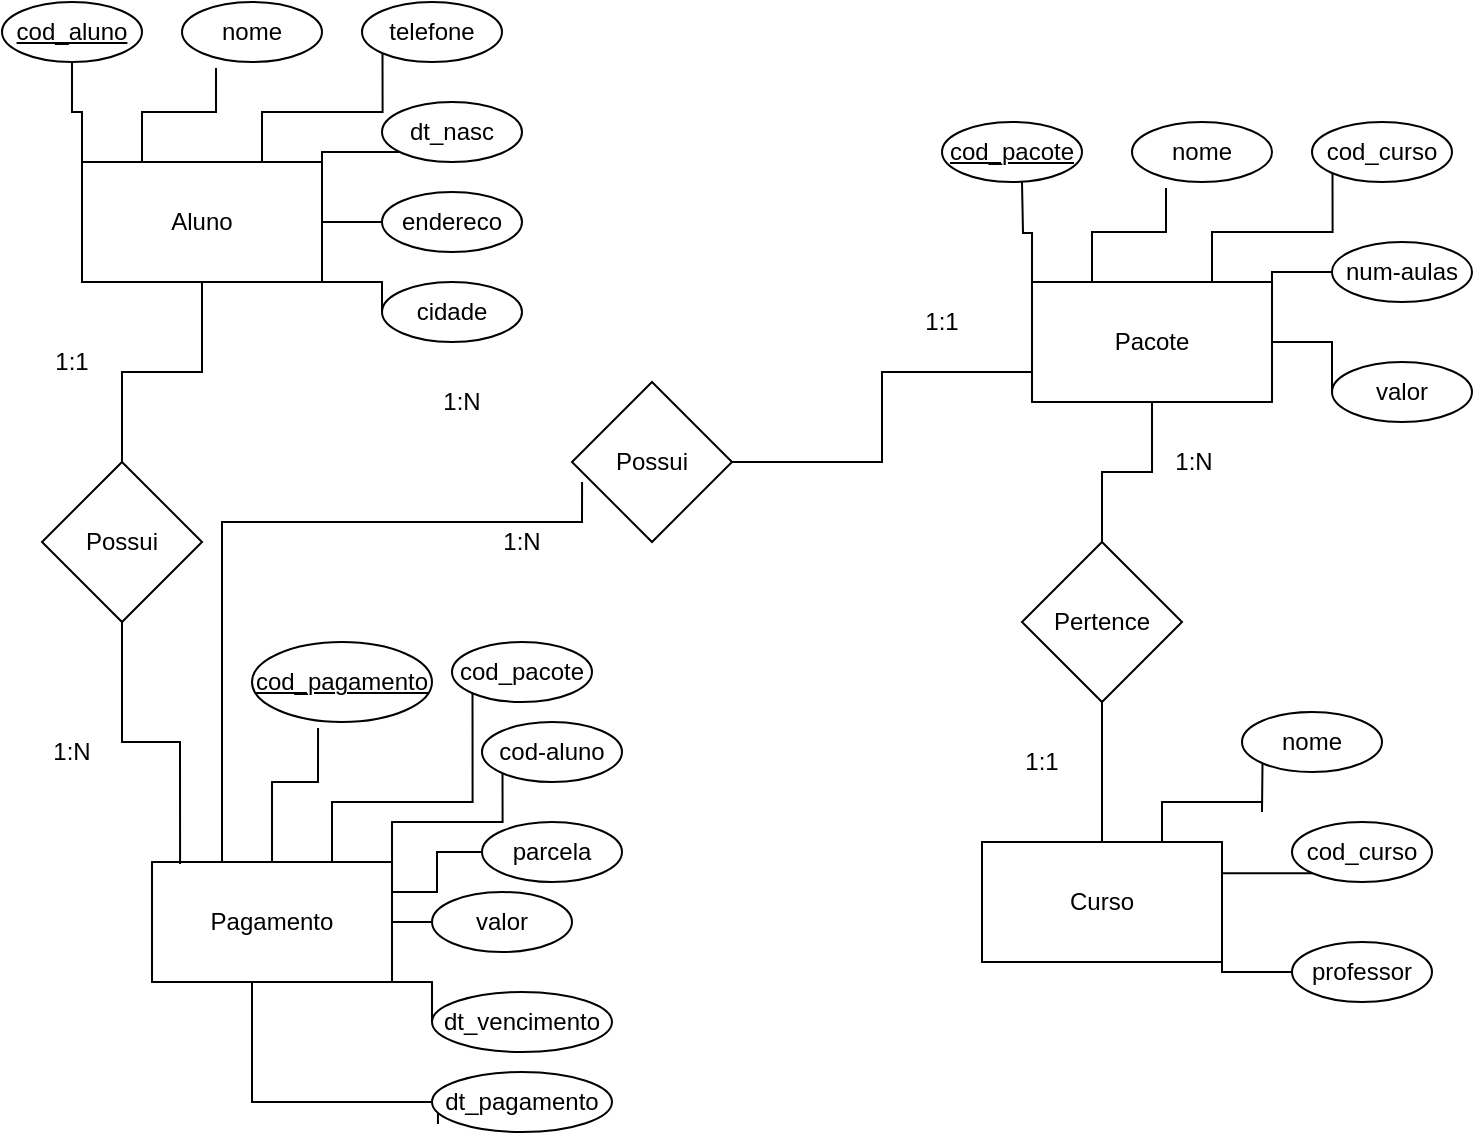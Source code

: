 <mxfile version="13.7.8" type="github">
  <diagram id="_ZvUenOvZR4Q5HsoNTDT" name="Page-1">
    <mxGraphModel dx="868" dy="401" grid="1" gridSize="10" guides="1" tooltips="1" connect="1" arrows="1" fold="1" page="1" pageScale="1" pageWidth="827" pageHeight="1169" math="0" shadow="0">
      <root>
        <mxCell id="0" />
        <mxCell id="1" parent="0" />
        <mxCell id="aT-8N7bvkEBbdMjWkv3w-8" style="edgeStyle=orthogonalEdgeStyle;rounded=0;orthogonalLoop=1;jettySize=auto;html=1;exitX=0;exitY=0;exitDx=0;exitDy=0;entryX=0.5;entryY=1;entryDx=0;entryDy=0;endArrow=none;endFill=0;" edge="1" parent="1" source="aT-8N7bvkEBbdMjWkv3w-1" target="aT-8N7bvkEBbdMjWkv3w-5">
          <mxGeometry relative="1" as="geometry" />
        </mxCell>
        <mxCell id="aT-8N7bvkEBbdMjWkv3w-9" style="edgeStyle=orthogonalEdgeStyle;rounded=0;orthogonalLoop=1;jettySize=auto;html=1;exitX=0.25;exitY=0;exitDx=0;exitDy=0;entryX=0.243;entryY=1.1;entryDx=0;entryDy=0;entryPerimeter=0;endArrow=none;endFill=0;" edge="1" parent="1" source="aT-8N7bvkEBbdMjWkv3w-1" target="aT-8N7bvkEBbdMjWkv3w-6">
          <mxGeometry relative="1" as="geometry" />
        </mxCell>
        <mxCell id="aT-8N7bvkEBbdMjWkv3w-14" style="edgeStyle=orthogonalEdgeStyle;rounded=0;orthogonalLoop=1;jettySize=auto;html=1;exitX=0.75;exitY=0;exitDx=0;exitDy=0;entryX=0;entryY=1;entryDx=0;entryDy=0;endArrow=none;endFill=0;" edge="1" parent="1" source="aT-8N7bvkEBbdMjWkv3w-1" target="aT-8N7bvkEBbdMjWkv3w-10">
          <mxGeometry relative="1" as="geometry" />
        </mxCell>
        <mxCell id="aT-8N7bvkEBbdMjWkv3w-15" style="edgeStyle=orthogonalEdgeStyle;rounded=0;orthogonalLoop=1;jettySize=auto;html=1;exitX=1;exitY=0;exitDx=0;exitDy=0;endArrow=none;endFill=0;" edge="1" parent="1" source="aT-8N7bvkEBbdMjWkv3w-1" target="aT-8N7bvkEBbdMjWkv3w-11">
          <mxGeometry relative="1" as="geometry">
            <Array as="points">
              <mxPoint x="180" y="95" />
            </Array>
          </mxGeometry>
        </mxCell>
        <mxCell id="aT-8N7bvkEBbdMjWkv3w-16" style="edgeStyle=orthogonalEdgeStyle;rounded=0;orthogonalLoop=1;jettySize=auto;html=1;exitX=1;exitY=0.5;exitDx=0;exitDy=0;entryX=0;entryY=0.5;entryDx=0;entryDy=0;endArrow=none;endFill=0;" edge="1" parent="1" source="aT-8N7bvkEBbdMjWkv3w-1" target="aT-8N7bvkEBbdMjWkv3w-12">
          <mxGeometry relative="1" as="geometry" />
        </mxCell>
        <mxCell id="aT-8N7bvkEBbdMjWkv3w-17" style="edgeStyle=orthogonalEdgeStyle;rounded=0;orthogonalLoop=1;jettySize=auto;html=1;exitX=1;exitY=1;exitDx=0;exitDy=0;entryX=0;entryY=0.5;entryDx=0;entryDy=0;endArrow=none;endFill=0;" edge="1" parent="1" source="aT-8N7bvkEBbdMjWkv3w-1" target="aT-8N7bvkEBbdMjWkv3w-13">
          <mxGeometry relative="1" as="geometry" />
        </mxCell>
        <mxCell id="aT-8N7bvkEBbdMjWkv3w-1" value="Aluno" style="rounded=0;whiteSpace=wrap;html=1;" vertex="1" parent="1">
          <mxGeometry x="60" y="100" width="120" height="60" as="geometry" />
        </mxCell>
        <mxCell id="aT-8N7bvkEBbdMjWkv3w-5" value="&lt;u&gt;cod_aluno&lt;/u&gt;" style="ellipse;whiteSpace=wrap;html=1;" vertex="1" parent="1">
          <mxGeometry x="20" y="20" width="70" height="30" as="geometry" />
        </mxCell>
        <mxCell id="aT-8N7bvkEBbdMjWkv3w-6" value="nome" style="ellipse;whiteSpace=wrap;html=1;" vertex="1" parent="1">
          <mxGeometry x="110" y="20" width="70" height="30" as="geometry" />
        </mxCell>
        <mxCell id="aT-8N7bvkEBbdMjWkv3w-10" value="telefone" style="ellipse;whiteSpace=wrap;html=1;" vertex="1" parent="1">
          <mxGeometry x="200" y="20" width="70" height="30" as="geometry" />
        </mxCell>
        <mxCell id="aT-8N7bvkEBbdMjWkv3w-11" value="dt_nasc" style="ellipse;whiteSpace=wrap;html=1;" vertex="1" parent="1">
          <mxGeometry x="210" y="70" width="70" height="30" as="geometry" />
        </mxCell>
        <mxCell id="aT-8N7bvkEBbdMjWkv3w-12" value="endereco" style="ellipse;whiteSpace=wrap;html=1;" vertex="1" parent="1">
          <mxGeometry x="210" y="115" width="70" height="30" as="geometry" />
        </mxCell>
        <mxCell id="aT-8N7bvkEBbdMjWkv3w-13" value="cidade" style="ellipse;whiteSpace=wrap;html=1;" vertex="1" parent="1">
          <mxGeometry x="210" y="160" width="70" height="30" as="geometry" />
        </mxCell>
        <mxCell id="aT-8N7bvkEBbdMjWkv3w-23" style="edgeStyle=orthogonalEdgeStyle;rounded=0;orthogonalLoop=1;jettySize=auto;html=1;exitX=1;exitY=0.5;exitDx=0;exitDy=0;entryX=0;entryY=0.5;entryDx=0;entryDy=0;endArrow=none;endFill=0;" edge="1" parent="1" source="aT-8N7bvkEBbdMjWkv3w-25" target="aT-8N7bvkEBbdMjWkv3w-29">
          <mxGeometry relative="1" as="geometry" />
        </mxCell>
        <mxCell id="aT-8N7bvkEBbdMjWkv3w-24" style="edgeStyle=orthogonalEdgeStyle;rounded=0;orthogonalLoop=1;jettySize=auto;html=1;exitX=1;exitY=1;exitDx=0;exitDy=0;entryX=0;entryY=0.5;entryDx=0;entryDy=0;endArrow=none;endFill=0;" edge="1" parent="1" source="aT-8N7bvkEBbdMjWkv3w-25" target="aT-8N7bvkEBbdMjWkv3w-30">
          <mxGeometry relative="1" as="geometry" />
        </mxCell>
        <mxCell id="aT-8N7bvkEBbdMjWkv3w-35" style="edgeStyle=orthogonalEdgeStyle;rounded=0;orthogonalLoop=1;jettySize=auto;html=1;exitX=0.5;exitY=1;exitDx=0;exitDy=0;entryX=0.033;entryY=0.867;entryDx=0;entryDy=0;entryPerimeter=0;endArrow=none;endFill=0;" edge="1" parent="1" source="aT-8N7bvkEBbdMjWkv3w-25" target="aT-8N7bvkEBbdMjWkv3w-34">
          <mxGeometry relative="1" as="geometry">
            <Array as="points">
              <mxPoint x="145" y="570" />
              <mxPoint x="238" y="570" />
            </Array>
          </mxGeometry>
        </mxCell>
        <mxCell id="aT-8N7bvkEBbdMjWkv3w-61" style="edgeStyle=orthogonalEdgeStyle;rounded=0;orthogonalLoop=1;jettySize=auto;html=1;exitX=1;exitY=0.25;exitDx=0;exitDy=0;entryX=0;entryY=0.5;entryDx=0;entryDy=0;endArrow=none;endFill=0;" edge="1" parent="1" source="aT-8N7bvkEBbdMjWkv3w-25" target="aT-8N7bvkEBbdMjWkv3w-28">
          <mxGeometry relative="1" as="geometry" />
        </mxCell>
        <mxCell id="aT-8N7bvkEBbdMjWkv3w-62" style="edgeStyle=orthogonalEdgeStyle;rounded=0;orthogonalLoop=1;jettySize=auto;html=1;exitX=1;exitY=0;exitDx=0;exitDy=0;entryX=0;entryY=1;entryDx=0;entryDy=0;endArrow=none;endFill=0;" edge="1" parent="1" source="aT-8N7bvkEBbdMjWkv3w-25" target="aT-8N7bvkEBbdMjWkv3w-27">
          <mxGeometry relative="1" as="geometry" />
        </mxCell>
        <mxCell id="aT-8N7bvkEBbdMjWkv3w-63" style="edgeStyle=orthogonalEdgeStyle;rounded=0;orthogonalLoop=1;jettySize=auto;html=1;exitX=0.75;exitY=0;exitDx=0;exitDy=0;entryX=0;entryY=1;entryDx=0;entryDy=0;endArrow=none;endFill=0;" edge="1" parent="1" source="aT-8N7bvkEBbdMjWkv3w-25" target="aT-8N7bvkEBbdMjWkv3w-26">
          <mxGeometry relative="1" as="geometry">
            <Array as="points">
              <mxPoint x="185" y="420" />
              <mxPoint x="255" y="420" />
            </Array>
          </mxGeometry>
        </mxCell>
        <mxCell id="aT-8N7bvkEBbdMjWkv3w-64" style="edgeStyle=orthogonalEdgeStyle;rounded=0;orthogonalLoop=1;jettySize=auto;html=1;exitX=0.5;exitY=0;exitDx=0;exitDy=0;entryX=0.367;entryY=1.075;entryDx=0;entryDy=0;entryPerimeter=0;endArrow=none;endFill=0;" edge="1" parent="1" source="aT-8N7bvkEBbdMjWkv3w-25" target="aT-8N7bvkEBbdMjWkv3w-33">
          <mxGeometry relative="1" as="geometry">
            <Array as="points">
              <mxPoint x="155" y="410" />
              <mxPoint x="178" y="410" />
            </Array>
          </mxGeometry>
        </mxCell>
        <mxCell id="aT-8N7bvkEBbdMjWkv3w-79" style="edgeStyle=orthogonalEdgeStyle;rounded=0;orthogonalLoop=1;jettySize=auto;html=1;exitX=0.25;exitY=0;exitDx=0;exitDy=0;entryX=0.063;entryY=0.625;entryDx=0;entryDy=0;entryPerimeter=0;endArrow=none;endFill=0;" edge="1" parent="1" source="aT-8N7bvkEBbdMjWkv3w-25" target="aT-8N7bvkEBbdMjWkv3w-70">
          <mxGeometry relative="1" as="geometry">
            <Array as="points">
              <mxPoint x="130" y="450" />
              <mxPoint x="130" y="280" />
              <mxPoint x="310" y="280" />
            </Array>
          </mxGeometry>
        </mxCell>
        <mxCell id="aT-8N7bvkEBbdMjWkv3w-25" value="Pagamento" style="rounded=0;whiteSpace=wrap;html=1;" vertex="1" parent="1">
          <mxGeometry x="95" y="450" width="120" height="60" as="geometry" />
        </mxCell>
        <mxCell id="aT-8N7bvkEBbdMjWkv3w-26" value="cod_pacote" style="ellipse;whiteSpace=wrap;html=1;" vertex="1" parent="1">
          <mxGeometry x="245" y="340" width="70" height="30" as="geometry" />
        </mxCell>
        <mxCell id="aT-8N7bvkEBbdMjWkv3w-27" value="cod-aluno" style="ellipse;whiteSpace=wrap;html=1;" vertex="1" parent="1">
          <mxGeometry x="260" y="380" width="70" height="30" as="geometry" />
        </mxCell>
        <mxCell id="aT-8N7bvkEBbdMjWkv3w-28" value="parcela" style="ellipse;whiteSpace=wrap;html=1;" vertex="1" parent="1">
          <mxGeometry x="260" y="430" width="70" height="30" as="geometry" />
        </mxCell>
        <mxCell id="aT-8N7bvkEBbdMjWkv3w-29" value="valor" style="ellipse;whiteSpace=wrap;html=1;" vertex="1" parent="1">
          <mxGeometry x="235" y="465" width="70" height="30" as="geometry" />
        </mxCell>
        <mxCell id="aT-8N7bvkEBbdMjWkv3w-30" value="dt_vencimento" style="ellipse;whiteSpace=wrap;html=1;" vertex="1" parent="1">
          <mxGeometry x="235" y="515" width="90" height="30" as="geometry" />
        </mxCell>
        <mxCell id="aT-8N7bvkEBbdMjWkv3w-33" value="&lt;u&gt;cod_pagamento&lt;/u&gt;" style="ellipse;whiteSpace=wrap;html=1;" vertex="1" parent="1">
          <mxGeometry x="145" y="340" width="90" height="40" as="geometry" />
        </mxCell>
        <mxCell id="aT-8N7bvkEBbdMjWkv3w-34" value="dt_pagamento" style="ellipse;whiteSpace=wrap;html=1;" vertex="1" parent="1">
          <mxGeometry x="235" y="555" width="90" height="30" as="geometry" />
        </mxCell>
        <mxCell id="aT-8N7bvkEBbdMjWkv3w-36" style="edgeStyle=orthogonalEdgeStyle;rounded=0;orthogonalLoop=1;jettySize=auto;html=1;exitX=0;exitY=0;exitDx=0;exitDy=0;entryX=0.5;entryY=1;entryDx=0;entryDy=0;endArrow=none;endFill=0;" edge="1" parent="1" source="aT-8N7bvkEBbdMjWkv3w-42">
          <mxGeometry relative="1" as="geometry">
            <mxPoint x="530" y="110" as="targetPoint" />
          </mxGeometry>
        </mxCell>
        <mxCell id="aT-8N7bvkEBbdMjWkv3w-37" style="edgeStyle=orthogonalEdgeStyle;rounded=0;orthogonalLoop=1;jettySize=auto;html=1;exitX=0.25;exitY=0;exitDx=0;exitDy=0;entryX=0.243;entryY=1.1;entryDx=0;entryDy=0;entryPerimeter=0;endArrow=none;endFill=0;" edge="1" parent="1" source="aT-8N7bvkEBbdMjWkv3w-42" target="aT-8N7bvkEBbdMjWkv3w-43">
          <mxGeometry relative="1" as="geometry" />
        </mxCell>
        <mxCell id="aT-8N7bvkEBbdMjWkv3w-38" style="edgeStyle=orthogonalEdgeStyle;rounded=0;orthogonalLoop=1;jettySize=auto;html=1;exitX=0.75;exitY=0;exitDx=0;exitDy=0;entryX=0;entryY=1;entryDx=0;entryDy=0;endArrow=none;endFill=0;" edge="1" parent="1" source="aT-8N7bvkEBbdMjWkv3w-42" target="aT-8N7bvkEBbdMjWkv3w-44">
          <mxGeometry relative="1" as="geometry" />
        </mxCell>
        <mxCell id="aT-8N7bvkEBbdMjWkv3w-39" style="edgeStyle=orthogonalEdgeStyle;rounded=0;orthogonalLoop=1;jettySize=auto;html=1;exitX=1;exitY=0;exitDx=0;exitDy=0;endArrow=none;endFill=0;" edge="1" parent="1" source="aT-8N7bvkEBbdMjWkv3w-42" target="aT-8N7bvkEBbdMjWkv3w-45">
          <mxGeometry relative="1" as="geometry">
            <Array as="points">
              <mxPoint x="655" y="155" />
            </Array>
          </mxGeometry>
        </mxCell>
        <mxCell id="aT-8N7bvkEBbdMjWkv3w-40" style="edgeStyle=orthogonalEdgeStyle;rounded=0;orthogonalLoop=1;jettySize=auto;html=1;exitX=1;exitY=0.5;exitDx=0;exitDy=0;entryX=0;entryY=0.5;entryDx=0;entryDy=0;endArrow=none;endFill=0;" edge="1" parent="1" source="aT-8N7bvkEBbdMjWkv3w-42" target="aT-8N7bvkEBbdMjWkv3w-46">
          <mxGeometry relative="1" as="geometry" />
        </mxCell>
        <mxCell id="aT-8N7bvkEBbdMjWkv3w-42" value="Pacote" style="rounded=0;whiteSpace=wrap;html=1;" vertex="1" parent="1">
          <mxGeometry x="535" y="160" width="120" height="60" as="geometry" />
        </mxCell>
        <mxCell id="aT-8N7bvkEBbdMjWkv3w-43" value="nome" style="ellipse;whiteSpace=wrap;html=1;" vertex="1" parent="1">
          <mxGeometry x="585" y="80" width="70" height="30" as="geometry" />
        </mxCell>
        <mxCell id="aT-8N7bvkEBbdMjWkv3w-44" value="cod_curso" style="ellipse;whiteSpace=wrap;html=1;" vertex="1" parent="1">
          <mxGeometry x="675" y="80" width="70" height="30" as="geometry" />
        </mxCell>
        <mxCell id="aT-8N7bvkEBbdMjWkv3w-45" value="num-aulas" style="ellipse;whiteSpace=wrap;html=1;" vertex="1" parent="1">
          <mxGeometry x="685" y="140" width="70" height="30" as="geometry" />
        </mxCell>
        <mxCell id="aT-8N7bvkEBbdMjWkv3w-46" value="valor" style="ellipse;whiteSpace=wrap;html=1;" vertex="1" parent="1">
          <mxGeometry x="685" y="200" width="70" height="30" as="geometry" />
        </mxCell>
        <mxCell id="aT-8N7bvkEBbdMjWkv3w-48" value="&lt;u&gt;cod_pacote&lt;/u&gt;" style="ellipse;whiteSpace=wrap;html=1;" vertex="1" parent="1">
          <mxGeometry x="490" y="80" width="70" height="30" as="geometry" />
        </mxCell>
        <mxCell id="aT-8N7bvkEBbdMjWkv3w-51" style="edgeStyle=orthogonalEdgeStyle;rounded=0;orthogonalLoop=1;jettySize=auto;html=1;exitX=0.75;exitY=0;exitDx=0;exitDy=0;entryX=0;entryY=1;entryDx=0;entryDy=0;endArrow=none;endFill=0;" edge="1" parent="1" source="aT-8N7bvkEBbdMjWkv3w-54" target="aT-8N7bvkEBbdMjWkv3w-56">
          <mxGeometry relative="1" as="geometry">
            <Array as="points">
              <mxPoint x="600" y="456" />
            </Array>
          </mxGeometry>
        </mxCell>
        <mxCell id="aT-8N7bvkEBbdMjWkv3w-52" style="edgeStyle=orthogonalEdgeStyle;rounded=0;orthogonalLoop=1;jettySize=auto;html=1;exitX=1;exitY=0;exitDx=0;exitDy=0;endArrow=none;endFill=0;" edge="1" parent="1" source="aT-8N7bvkEBbdMjWkv3w-54" target="aT-8N7bvkEBbdMjWkv3w-57">
          <mxGeometry relative="1" as="geometry">
            <Array as="points">
              <mxPoint x="630" y="505" />
            </Array>
          </mxGeometry>
        </mxCell>
        <mxCell id="aT-8N7bvkEBbdMjWkv3w-60" style="edgeStyle=orthogonalEdgeStyle;rounded=0;orthogonalLoop=1;jettySize=auto;html=1;exitX=0.75;exitY=0;exitDx=0;exitDy=0;entryX=0;entryY=1;entryDx=0;entryDy=0;endArrow=none;endFill=0;" edge="1" parent="1" source="aT-8N7bvkEBbdMjWkv3w-54" target="aT-8N7bvkEBbdMjWkv3w-55">
          <mxGeometry relative="1" as="geometry" />
        </mxCell>
        <mxCell id="aT-8N7bvkEBbdMjWkv3w-54" value="Curso" style="rounded=0;whiteSpace=wrap;html=1;" vertex="1" parent="1">
          <mxGeometry x="510" y="440" width="120" height="60" as="geometry" />
        </mxCell>
        <mxCell id="aT-8N7bvkEBbdMjWkv3w-55" value="nome" style="ellipse;whiteSpace=wrap;html=1;" vertex="1" parent="1">
          <mxGeometry x="640" y="375" width="70" height="30" as="geometry" />
        </mxCell>
        <mxCell id="aT-8N7bvkEBbdMjWkv3w-56" value="cod_curso" style="ellipse;whiteSpace=wrap;html=1;" vertex="1" parent="1">
          <mxGeometry x="665" y="430" width="70" height="30" as="geometry" />
        </mxCell>
        <mxCell id="aT-8N7bvkEBbdMjWkv3w-57" value="professor" style="ellipse;whiteSpace=wrap;html=1;" vertex="1" parent="1">
          <mxGeometry x="665" y="490" width="70" height="30" as="geometry" />
        </mxCell>
        <mxCell id="aT-8N7bvkEBbdMjWkv3w-66" style="edgeStyle=orthogonalEdgeStyle;rounded=0;orthogonalLoop=1;jettySize=auto;html=1;exitX=0.5;exitY=0;exitDx=0;exitDy=0;endArrow=none;endFill=0;" edge="1" parent="1" source="aT-8N7bvkEBbdMjWkv3w-65" target="aT-8N7bvkEBbdMjWkv3w-1">
          <mxGeometry relative="1" as="geometry" />
        </mxCell>
        <mxCell id="aT-8N7bvkEBbdMjWkv3w-67" style="edgeStyle=orthogonalEdgeStyle;rounded=0;orthogonalLoop=1;jettySize=auto;html=1;exitX=0.5;exitY=1;exitDx=0;exitDy=0;endArrow=none;endFill=0;entryX=0.117;entryY=0.017;entryDx=0;entryDy=0;entryPerimeter=0;" edge="1" parent="1" source="aT-8N7bvkEBbdMjWkv3w-65" target="aT-8N7bvkEBbdMjWkv3w-25">
          <mxGeometry relative="1" as="geometry">
            <mxPoint x="110" y="440" as="targetPoint" />
          </mxGeometry>
        </mxCell>
        <mxCell id="aT-8N7bvkEBbdMjWkv3w-65" value="Possui" style="rhombus;whiteSpace=wrap;html=1;" vertex="1" parent="1">
          <mxGeometry x="40" y="250" width="80" height="80" as="geometry" />
        </mxCell>
        <mxCell id="aT-8N7bvkEBbdMjWkv3w-68" value="1:1" style="text;html=1;strokeColor=none;fillColor=none;align=center;verticalAlign=middle;whiteSpace=wrap;rounded=0;" vertex="1" parent="1">
          <mxGeometry x="35" y="190" width="40" height="20" as="geometry" />
        </mxCell>
        <mxCell id="aT-8N7bvkEBbdMjWkv3w-69" value="1:N" style="text;html=1;strokeColor=none;fillColor=none;align=center;verticalAlign=middle;whiteSpace=wrap;rounded=0;" vertex="1" parent="1">
          <mxGeometry x="35" y="385" width="40" height="20" as="geometry" />
        </mxCell>
        <mxCell id="aT-8N7bvkEBbdMjWkv3w-72" style="edgeStyle=orthogonalEdgeStyle;rounded=0;orthogonalLoop=1;jettySize=auto;html=1;exitX=1;exitY=0.5;exitDx=0;exitDy=0;entryX=0;entryY=0.75;entryDx=0;entryDy=0;endArrow=none;endFill=0;" edge="1" parent="1" source="aT-8N7bvkEBbdMjWkv3w-70" target="aT-8N7bvkEBbdMjWkv3w-42">
          <mxGeometry relative="1" as="geometry" />
        </mxCell>
        <mxCell id="aT-8N7bvkEBbdMjWkv3w-70" value="Possui" style="rhombus;whiteSpace=wrap;html=1;" vertex="1" parent="1">
          <mxGeometry x="305" y="210" width="80" height="80" as="geometry" />
        </mxCell>
        <mxCell id="aT-8N7bvkEBbdMjWkv3w-74" value="1:N" style="text;html=1;strokeColor=none;fillColor=none;align=center;verticalAlign=middle;whiteSpace=wrap;rounded=0;" vertex="1" parent="1">
          <mxGeometry x="260" y="280" width="40" height="20" as="geometry" />
        </mxCell>
        <mxCell id="aT-8N7bvkEBbdMjWkv3w-75" value="1:N" style="text;html=1;strokeColor=none;fillColor=none;align=center;verticalAlign=middle;whiteSpace=wrap;rounded=0;" vertex="1" parent="1">
          <mxGeometry x="230" y="210" width="40" height="20" as="geometry" />
        </mxCell>
        <mxCell id="aT-8N7bvkEBbdMjWkv3w-80" style="edgeStyle=orthogonalEdgeStyle;rounded=0;orthogonalLoop=1;jettySize=auto;html=1;exitX=0.5;exitY=1;exitDx=0;exitDy=0;entryX=0.5;entryY=0;entryDx=0;entryDy=0;endArrow=none;endFill=0;" edge="1" parent="1" source="aT-8N7bvkEBbdMjWkv3w-76" target="aT-8N7bvkEBbdMjWkv3w-54">
          <mxGeometry relative="1" as="geometry" />
        </mxCell>
        <mxCell id="aT-8N7bvkEBbdMjWkv3w-81" style="edgeStyle=orthogonalEdgeStyle;rounded=0;orthogonalLoop=1;jettySize=auto;html=1;exitX=0.5;exitY=0;exitDx=0;exitDy=0;endArrow=none;endFill=0;" edge="1" parent="1" source="aT-8N7bvkEBbdMjWkv3w-76" target="aT-8N7bvkEBbdMjWkv3w-42">
          <mxGeometry relative="1" as="geometry" />
        </mxCell>
        <mxCell id="aT-8N7bvkEBbdMjWkv3w-76" value="Pertence" style="rhombus;whiteSpace=wrap;html=1;" vertex="1" parent="1">
          <mxGeometry x="530" y="290" width="80" height="80" as="geometry" />
        </mxCell>
        <mxCell id="aT-8N7bvkEBbdMjWkv3w-82" value="1:1" style="text;html=1;strokeColor=none;fillColor=none;align=center;verticalAlign=middle;whiteSpace=wrap;rounded=0;" vertex="1" parent="1">
          <mxGeometry x="470" y="170" width="40" height="20" as="geometry" />
        </mxCell>
        <mxCell id="aT-8N7bvkEBbdMjWkv3w-84" value="1:1" style="text;html=1;strokeColor=none;fillColor=none;align=center;verticalAlign=middle;whiteSpace=wrap;rounded=0;" vertex="1" parent="1">
          <mxGeometry x="520" y="390" width="40" height="20" as="geometry" />
        </mxCell>
        <mxCell id="aT-8N7bvkEBbdMjWkv3w-85" value="1:N" style="text;html=1;strokeColor=none;fillColor=none;align=center;verticalAlign=middle;whiteSpace=wrap;rounded=0;" vertex="1" parent="1">
          <mxGeometry x="596" y="240" width="40" height="20" as="geometry" />
        </mxCell>
      </root>
    </mxGraphModel>
  </diagram>
</mxfile>

